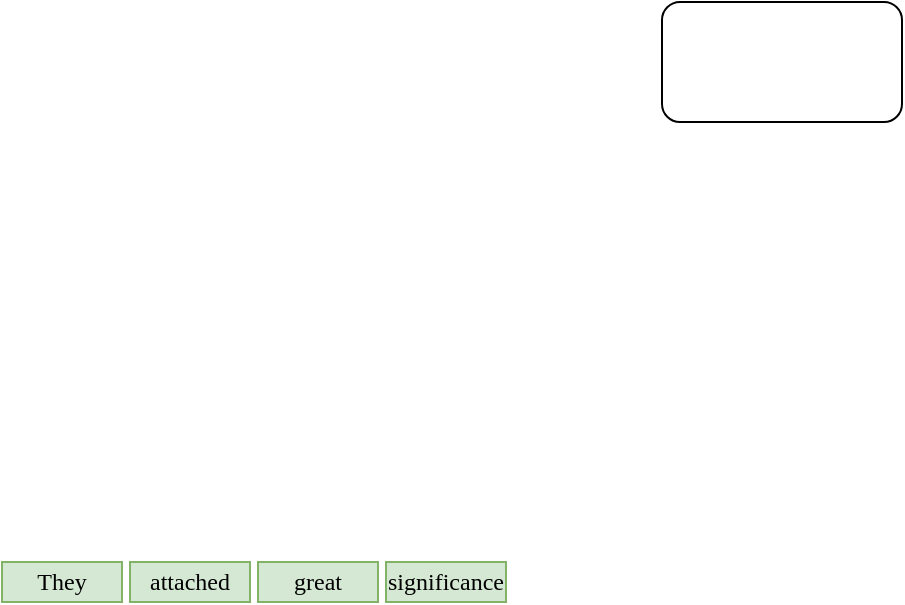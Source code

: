 <mxfile version="13.11.0" type="github">
  <diagram id="u-zB7YsOpXKorY1JXO84" name="Page-1">
    <mxGraphModel dx="782" dy="437" grid="1" gridSize="10" guides="1" tooltips="1" connect="1" arrows="1" fold="1" page="1" pageScale="1" pageWidth="827" pageHeight="1169" math="0" shadow="0">
      <root>
        <mxCell id="0" />
        <mxCell id="1" parent="0" />
        <mxCell id="r_pDNS-UqptIWdIL0w3V-1" value="" style="rounded=1;whiteSpace=wrap;html=1;" vertex="1" parent="1">
          <mxGeometry x="430" y="510" width="120" height="60" as="geometry" />
        </mxCell>
        <mxCell id="r_pDNS-UqptIWdIL0w3V-2" value="&lt;font face=&quot;Times New Roman&quot;&gt;They&lt;/font&gt;" style="rounded=0;whiteSpace=wrap;html=1;fillColor=#d5e8d4;strokeColor=#82b366;" vertex="1" parent="1">
          <mxGeometry x="100" y="790" width="60" height="20" as="geometry" />
        </mxCell>
        <mxCell id="r_pDNS-UqptIWdIL0w3V-3" value="&lt;font face=&quot;Times New Roman&quot;&gt;attached&lt;/font&gt;" style="rounded=0;whiteSpace=wrap;html=1;fillColor=#d5e8d4;strokeColor=#82b366;" vertex="1" parent="1">
          <mxGeometry x="164" y="790" width="60" height="20" as="geometry" />
        </mxCell>
        <mxCell id="r_pDNS-UqptIWdIL0w3V-4" value="&lt;font face=&quot;Times New Roman&quot;&gt;great&lt;/font&gt;" style="rounded=0;whiteSpace=wrap;html=1;fillColor=#d5e8d4;strokeColor=#82b366;" vertex="1" parent="1">
          <mxGeometry x="228" y="790" width="60" height="20" as="geometry" />
        </mxCell>
        <mxCell id="r_pDNS-UqptIWdIL0w3V-5" value="&lt;font face=&quot;Times New Roman&quot;&gt;significance&lt;/font&gt;" style="rounded=0;whiteSpace=wrap;html=1;fillColor=#d5e8d4;strokeColor=#82b366;" vertex="1" parent="1">
          <mxGeometry x="292" y="790" width="60" height="20" as="geometry" />
        </mxCell>
      </root>
    </mxGraphModel>
  </diagram>
</mxfile>
